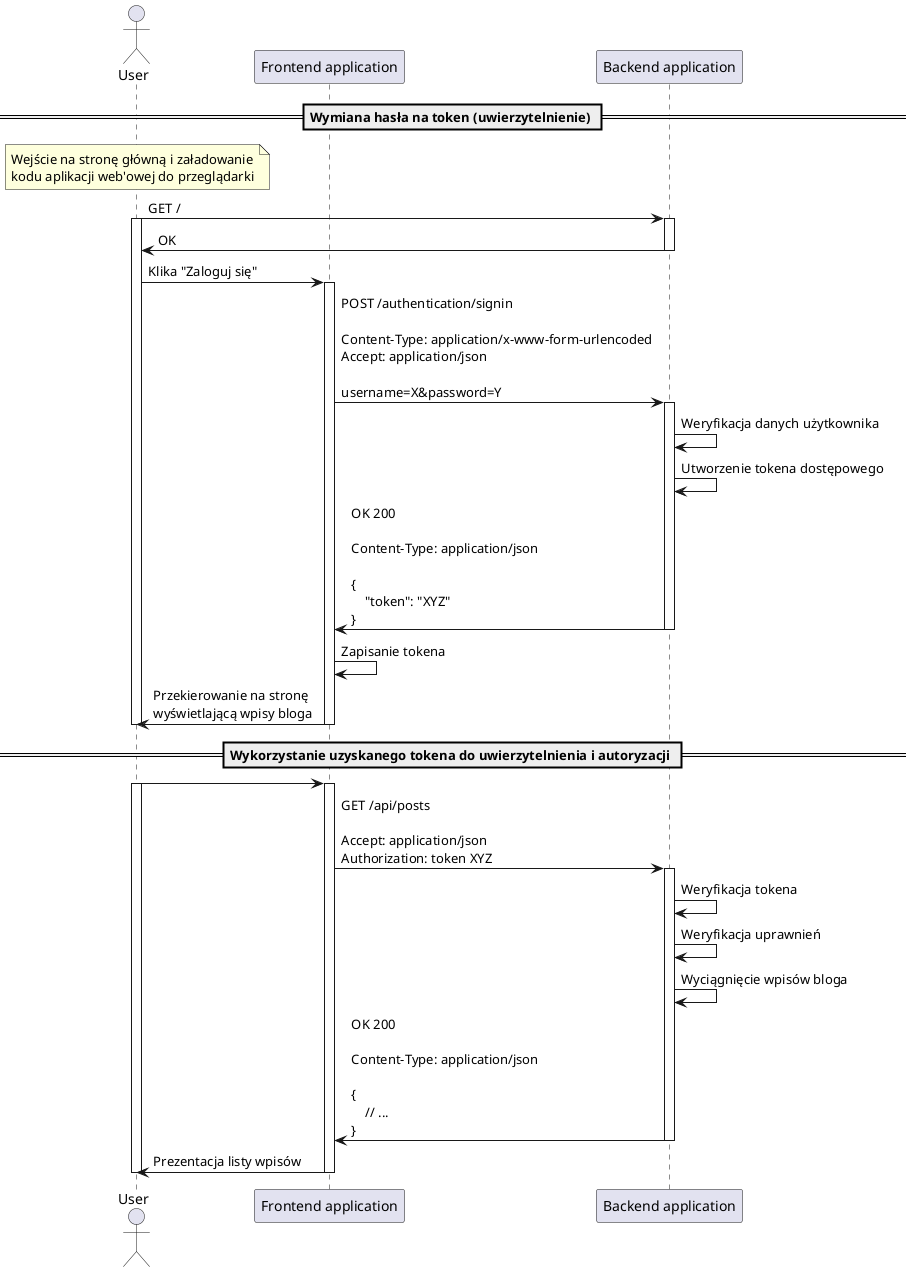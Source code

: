 @startuml

' 1) Diagram komponentów
' 2) Diagram architektury
' 3) Diagram sekwencji zakładania konta użytkownika
' 4) Diagram sekwencji uwierzytelniania użytkownika
' 5) Diagram sekwencji autoryzacji (long live credentials => short live credentials & authorize)

actor "User" as user
participant "Frontend application" as frontendApp
participant "Backend application" as backendApp

== Wymiana hasła na token (uwierzytelnienie) ==
note over user
Wejście na stronę główną i załadowanie
kodu aplikacji web'owej do przeglądarki
end note
user -> backendApp : GET /
activate user
activate backendApp
backendApp -> user : OK
deactivate backendApp
user -> frontendApp : Klika "Zaloguj się"
activate frontendApp
frontendApp -> backendApp : POST /authentication/signin\n\nContent-Type: application/x-www-form-urlencoded\nAccept: application/json\n\nusername=X&password=Y
activate backendApp
backendApp -> backendApp : Weryfikacja danych użytkownika
backendApp -> backendApp : Utworzenie tokena dostępowego
backendApp -> frontendApp : OK 200\n\nContent-Type: application/json\n\n{\n    "token": "XYZ"\n}
deactivate backendApp
frontendApp -> frontendApp : Zapisanie tokena
frontendApp -> user : Przekierowanie na stronę\nwyświetlającą wpisy bloga
deactivate frontendApp
deactivate user

'newpage

== Wykorzystanie uzyskanego tokena do uwierzytelnienia i autoryzacji ==
user -> frontendApp
activate user
activate frontendApp
frontendApp -> backendApp : GET /api/posts\n\nAccept: application/json\nAuthorization: token XYZ
activate backendApp
backendApp -> backendApp : Weryfikacja tokena
backendApp -> backendApp : Weryfikacja uprawnień
backendApp -> backendApp : Wyciągnięcie wpisów bloga
backendApp -> frontendApp : OK 200\n\nContent-Type: application/json\n\n{\n    // ...\n}
deactivate backendApp
frontendApp -> user : Prezentacja listy wpisów
deactivate frontendApp
deactivate user

@enduml
